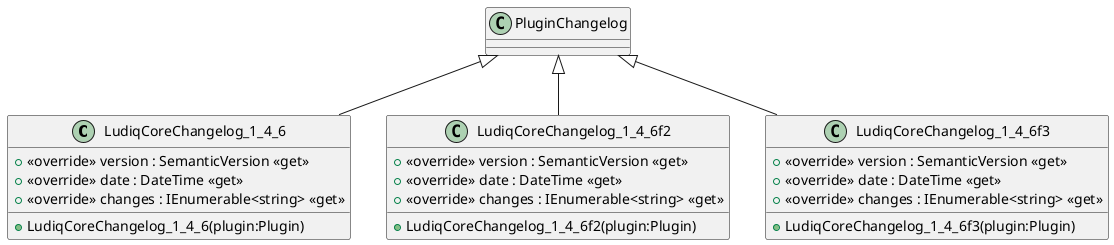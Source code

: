 @startuml
class LudiqCoreChangelog_1_4_6 {
    + LudiqCoreChangelog_1_4_6(plugin:Plugin)
    + <<override>> version : SemanticVersion <<get>>
    + <<override>> date : DateTime <<get>>
    + <<override>> changes : IEnumerable<string> <<get>>
}
class LudiqCoreChangelog_1_4_6f2 {
    + LudiqCoreChangelog_1_4_6f2(plugin:Plugin)
    + <<override>> version : SemanticVersion <<get>>
    + <<override>> date : DateTime <<get>>
    + <<override>> changes : IEnumerable<string> <<get>>
}
class LudiqCoreChangelog_1_4_6f3 {
    + LudiqCoreChangelog_1_4_6f3(plugin:Plugin)
    + <<override>> version : SemanticVersion <<get>>
    + <<override>> date : DateTime <<get>>
    + <<override>> changes : IEnumerable<string> <<get>>
}
PluginChangelog <|-- LudiqCoreChangelog_1_4_6
PluginChangelog <|-- LudiqCoreChangelog_1_4_6f2
PluginChangelog <|-- LudiqCoreChangelog_1_4_6f3
@enduml
